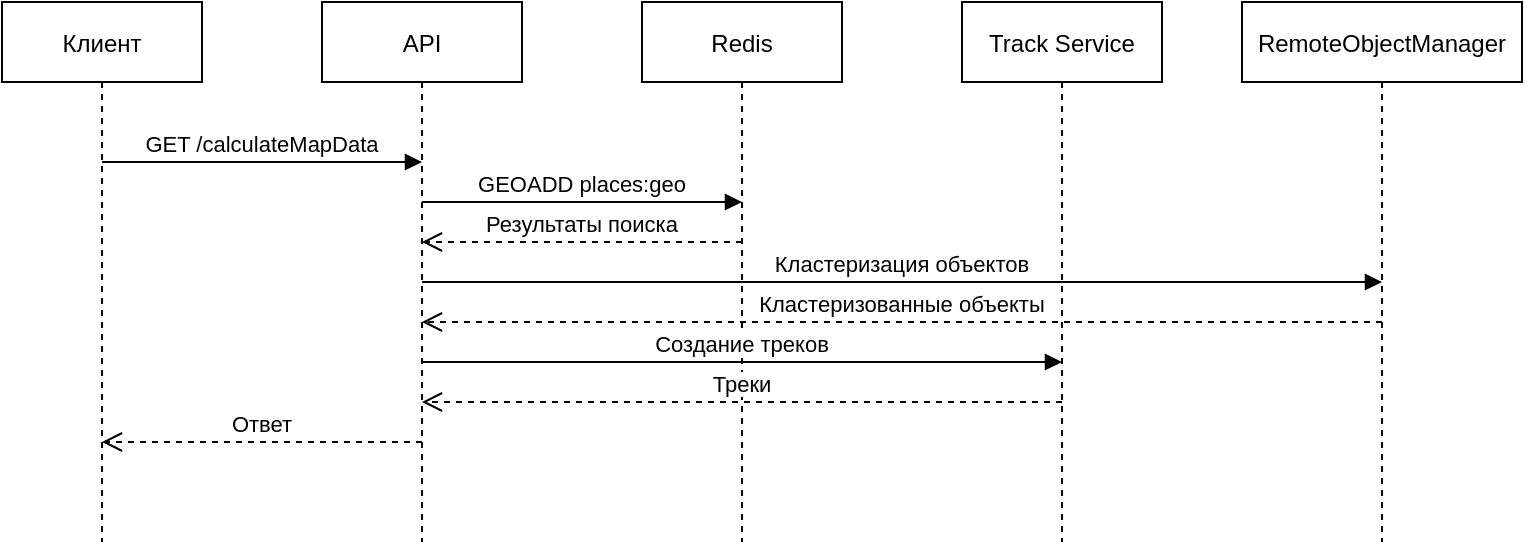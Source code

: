<mxfile version="26.2.3">
  <diagram id="kgpKYQtTHZ0yAKxKKP6v" name="Page-1">
    <mxGraphModel dx="1216" dy="664" grid="1" gridSize="10" guides="1" tooltips="1" connect="1" arrows="1" fold="1" page="1" pageScale="1" pageWidth="850" pageHeight="1100" background="#ffffff" math="0" shadow="0">
      <root>
        <mxCell id="0" />
        <mxCell id="1" parent="0" />
        <mxCell id="3nuBFxr9cyL0pnOWT2aG-1" value="Клиент" style="shape=umlLifeline;perimeter=lifelinePerimeter;container=1;collapsible=0;recursiveResize=0;rounded=0;shadow=0;strokeWidth=1;fillColor=#ffffff;strokeColor=#000000;fontColor=#000000;" parent="1" vertex="1">
          <mxGeometry x="120" y="80" width="100" height="270" as="geometry" />
        </mxCell>
        <mxCell id="3nuBFxr9cyL0pnOWT2aG-2" value="API" style="shape=umlLifeline;perimeter=lifelinePerimeter;container=1;collapsible=0;recursiveResize=0;rounded=0;shadow=0;strokeWidth=1;fillColor=#ffffff;strokeColor=#000000;fontColor=#000000;" parent="1" vertex="1">
          <mxGeometry x="280" y="80" width="100" height="270" as="geometry" />
        </mxCell>
        <mxCell id="3nuBFxr9cyL0pnOWT2aG-3" value="Redis" style="shape=umlLifeline;perimeter=lifelinePerimeter;container=1;collapsible=0;recursiveResize=0;rounded=0;shadow=0;strokeWidth=1;fillColor=#ffffff;strokeColor=#000000;fontColor=#000000;" parent="1" vertex="1">
          <mxGeometry x="440" y="80" width="100" height="270" as="geometry" />
        </mxCell>
        <mxCell id="3nuBFxr9cyL0pnOWT2aG-4" value="Track Service" style="shape=umlLifeline;perimeter=lifelinePerimeter;container=1;collapsible=0;recursiveResize=0;rounded=0;shadow=0;strokeWidth=1;fillColor=#ffffff;strokeColor=#000000;fontColor=#000000;" parent="1" vertex="1">
          <mxGeometry x="600" y="80" width="100" height="270" as="geometry" />
        </mxCell>
        <mxCell id="3nuBFxr9cyL0pnOWT2aG-5" value="RemoteObjectManager" style="shape=umlLifeline;perimeter=lifelinePerimeter;container=1;collapsible=0;recursiveResize=0;rounded=0;shadow=0;strokeWidth=1;fillColor=#ffffff;strokeColor=#000000;fontColor=#000000;" parent="1" vertex="1">
          <mxGeometry x="740" y="80" width="140" height="270" as="geometry" />
        </mxCell>
        <mxCell id="3nuBFxr9cyL0pnOWT2aG-6" value="GET /calculateMapData" style="verticalAlign=bottom;endArrow=block;shadow=0;strokeWidth=1;strokeColor=#000000;fontColor=#000000;" parent="1" edge="1">
          <mxGeometry relative="1" as="geometry">
            <mxPoint x="170" y="160" as="sourcePoint" />
            <mxPoint x="330" y="160" as="targetPoint" />
          </mxGeometry>
        </mxCell>
        <mxCell id="3nuBFxr9cyL0pnOWT2aG-7" value="GEOADD places:geo" style="verticalAlign=bottom;endArrow=block;shadow=0;strokeWidth=1;strokeColor=#000000;fontColor=#000000;" parent="1" edge="1">
          <mxGeometry relative="1" as="geometry">
            <mxPoint x="330" y="180" as="sourcePoint" />
            <mxPoint x="490" y="180" as="targetPoint" />
          </mxGeometry>
        </mxCell>
        <mxCell id="3nuBFxr9cyL0pnOWT2aG-8" value="Результаты поиска" style="verticalAlign=bottom;endArrow=open;dashed=1;endSize=8;shadow=0;strokeWidth=1;strokeColor=#000000;fontColor=#000000;" parent="1" edge="1">
          <mxGeometry relative="1" as="geometry">
            <mxPoint x="490" y="200" as="sourcePoint" />
            <mxPoint x="330" y="200" as="targetPoint" />
          </mxGeometry>
        </mxCell>
        <mxCell id="3nuBFxr9cyL0pnOWT2aG-9" value="Кластеризация объектов" style="verticalAlign=bottom;endArrow=block;shadow=0;strokeWidth=1;strokeColor=#000000;fontColor=#000000;" parent="1" edge="1">
          <mxGeometry relative="1" as="geometry">
            <mxPoint x="330" y="220" as="sourcePoint" />
            <mxPoint x="810" y="220" as="targetPoint" />
          </mxGeometry>
        </mxCell>
        <mxCell id="3nuBFxr9cyL0pnOWT2aG-10" value="Кластеризованные объекты" style="verticalAlign=bottom;endArrow=open;dashed=1;endSize=8;shadow=0;strokeWidth=1;strokeColor=#000000;fontColor=#000000;" parent="1" edge="1">
          <mxGeometry relative="1" as="geometry">
            <mxPoint x="810" y="240" as="sourcePoint" />
            <mxPoint x="330" y="240" as="targetPoint" />
          </mxGeometry>
        </mxCell>
        <mxCell id="3nuBFxr9cyL0pnOWT2aG-11" value="Создание треков" style="verticalAlign=bottom;endArrow=block;shadow=0;strokeWidth=1;strokeColor=#000000;fontColor=#000000;" parent="1" edge="1">
          <mxGeometry relative="1" as="geometry">
            <mxPoint x="330" y="260" as="sourcePoint" />
            <mxPoint x="650" y="260" as="targetPoint" />
          </mxGeometry>
        </mxCell>
        <mxCell id="3nuBFxr9cyL0pnOWT2aG-12" value="Треки" style="verticalAlign=bottom;endArrow=open;dashed=1;endSize=8;shadow=0;strokeWidth=1;strokeColor=#000000;fontColor=#000000;" parent="1" edge="1">
          <mxGeometry relative="1" as="geometry">
            <mxPoint x="650" y="280" as="sourcePoint" />
            <mxPoint x="330" y="280" as="targetPoint" />
          </mxGeometry>
        </mxCell>
        <mxCell id="3nuBFxr9cyL0pnOWT2aG-13" value="Ответ" style="verticalAlign=bottom;endArrow=open;dashed=1;endSize=8;shadow=0;strokeWidth=1;strokeColor=#000000;fontColor=#000000;" parent="1" edge="1">
          <mxGeometry relative="1" as="geometry">
            <mxPoint x="330" y="300" as="sourcePoint" />
            <mxPoint x="170" y="300" as="targetPoint" />
          </mxGeometry>
        </mxCell>
      </root>
    </mxGraphModel>
  </diagram>
</mxfile>
